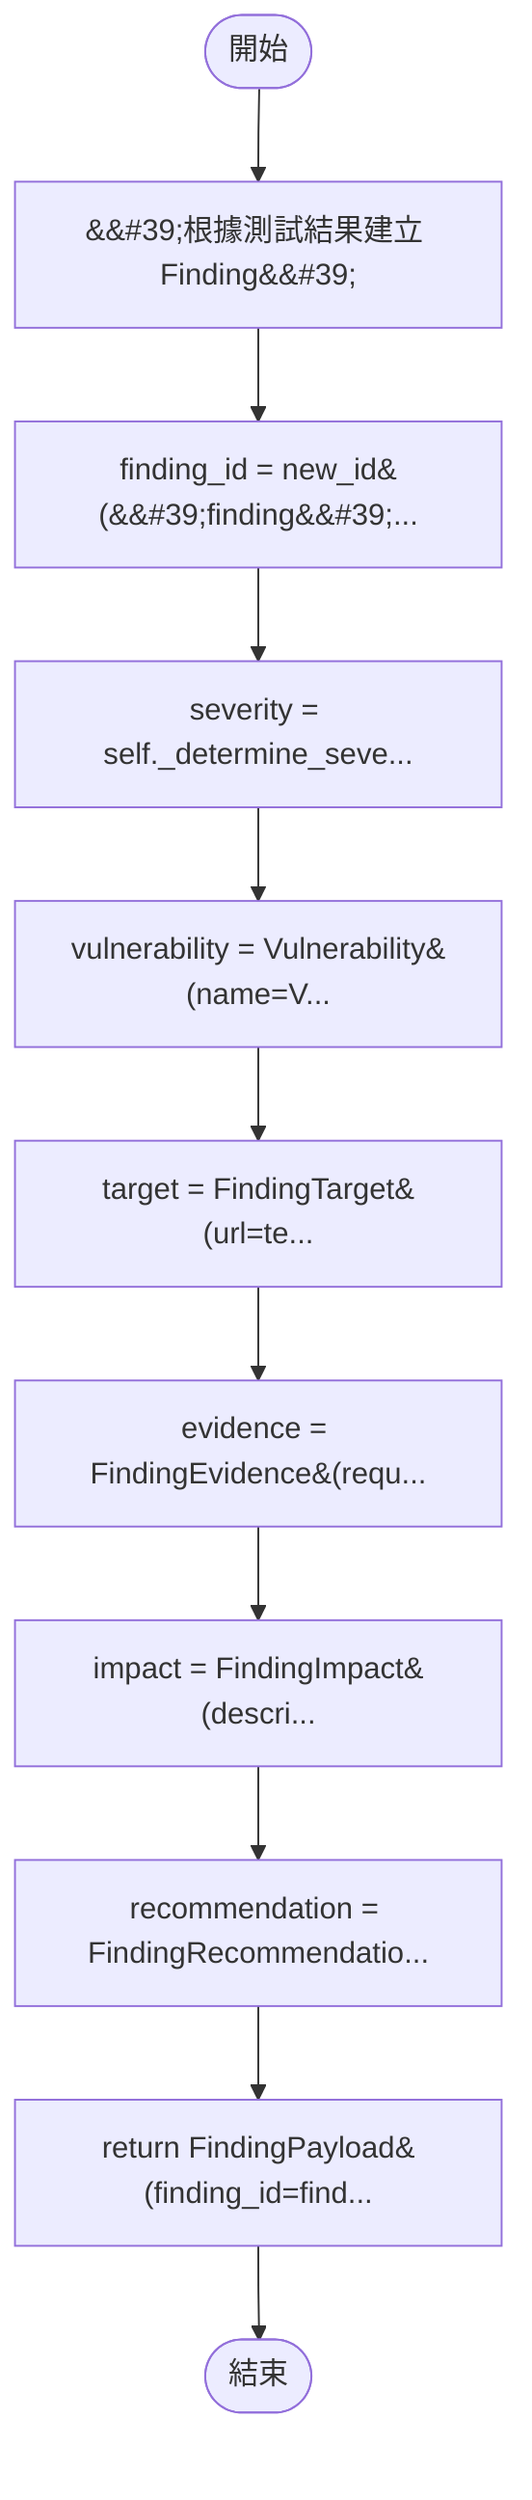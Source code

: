 flowchart TB
    n1([開始])
    n2([結束])
    n3[&amp;&#35;39;根據測試結果建立 Finding&amp;&#35;39;]
    n4[finding_id = new_id&#40;&amp;&#35;39;finding&amp;&#35;39;...]
    n5[severity = self._determine_seve...]
    n6[vulnerability = Vulnerability&#40;name=V...]
    n7[target = FindingTarget&#40;url=te...]
    n8[evidence = FindingEvidence&#40;requ...]
    n9[impact = FindingImpact&#40;descri...]
    n10[recommendation = FindingRecommendatio...]
    n11[return FindingPayload&#40;finding_id=find...]
    n1 --> n3
    n3 --> n4
    n4 --> n5
    n5 --> n6
    n6 --> n7
    n7 --> n8
    n8 --> n9
    n9 --> n10
    n10 --> n11
    n11 --> n2